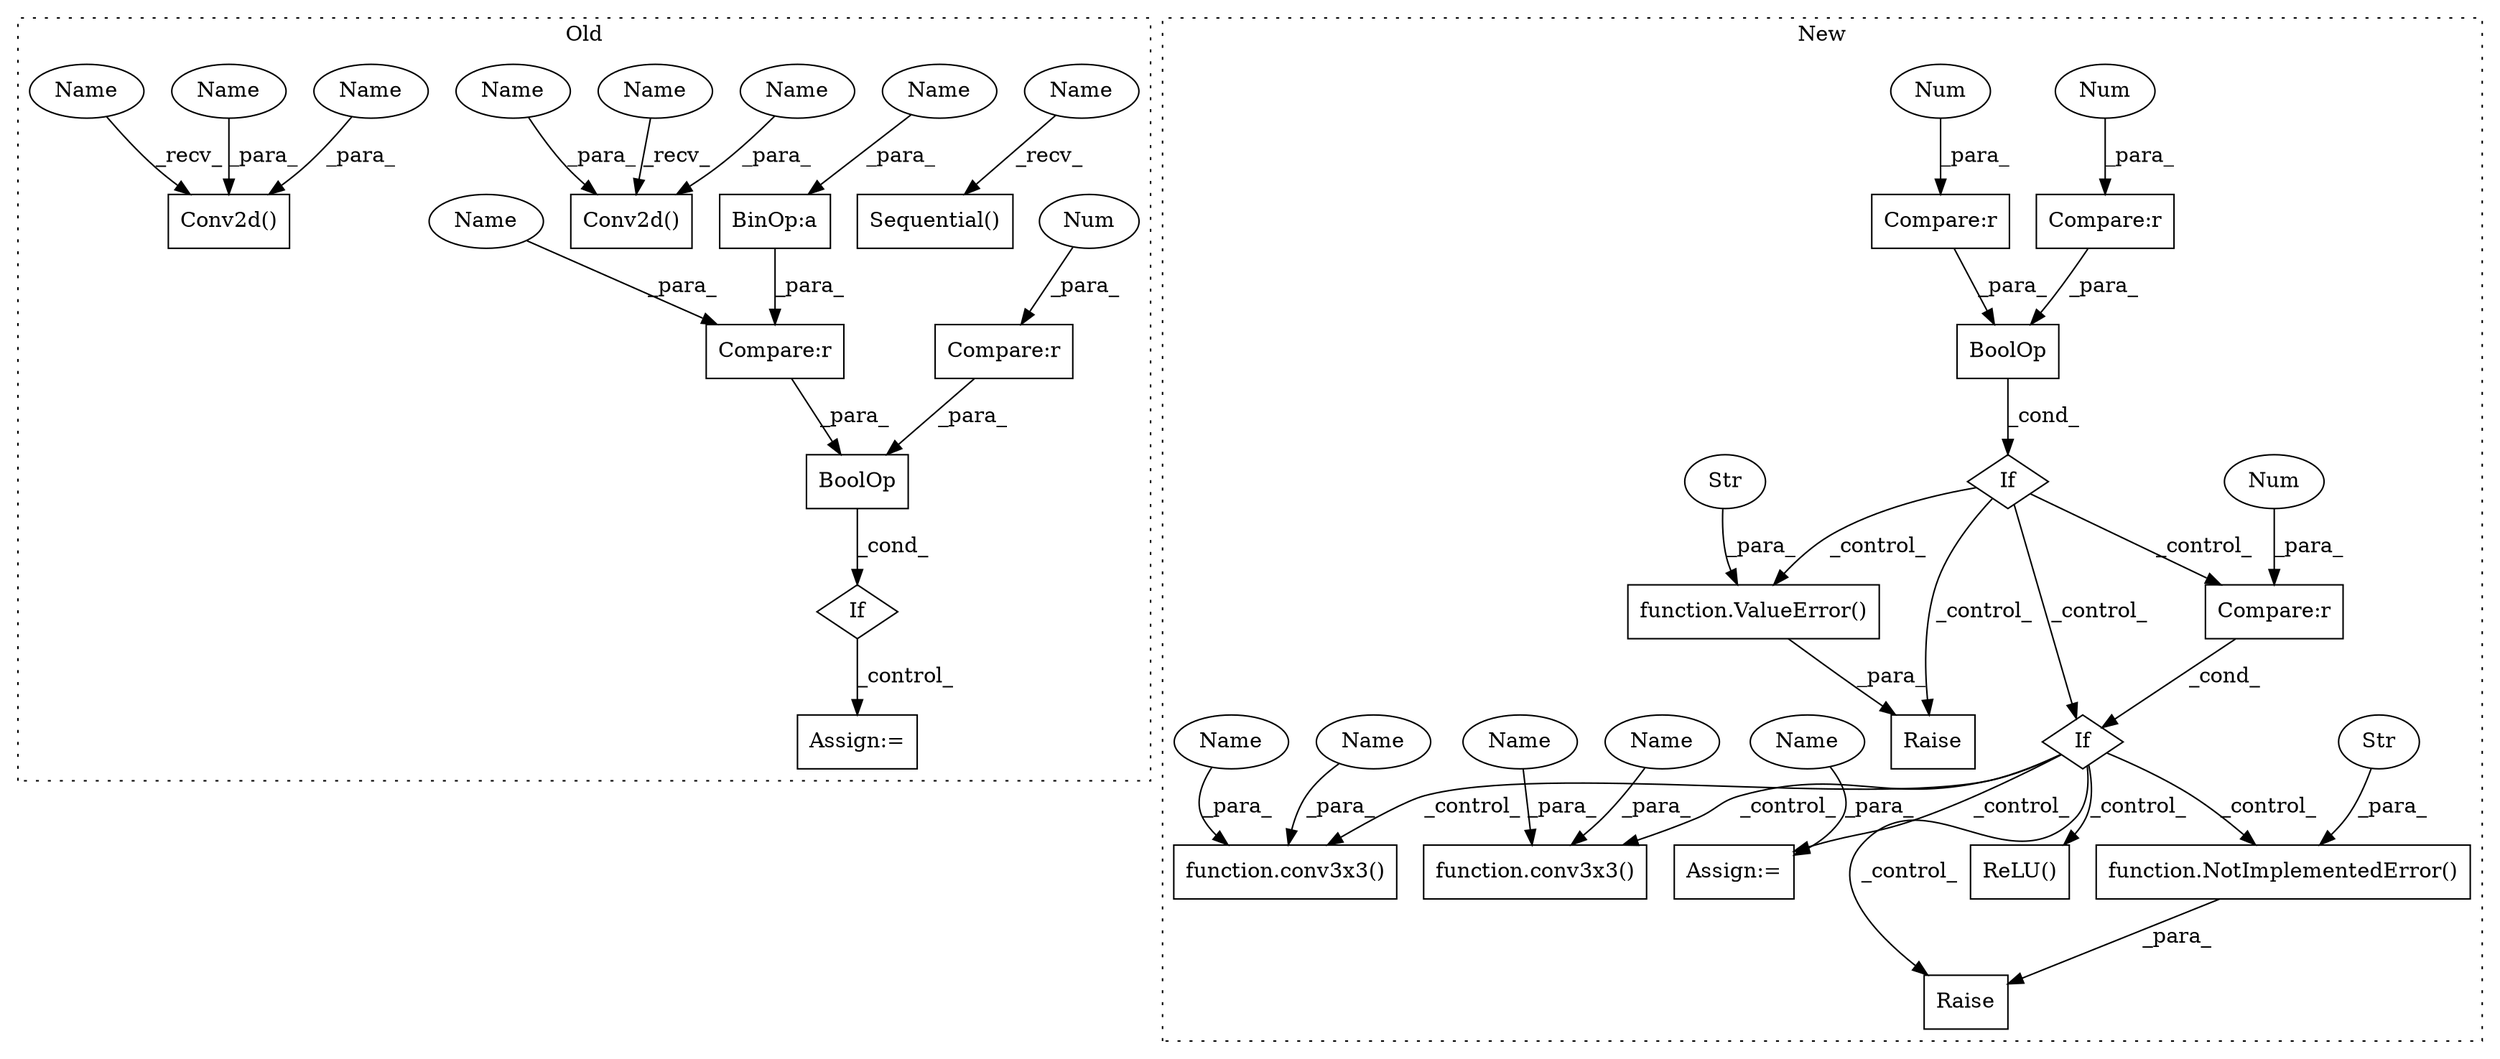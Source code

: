 digraph G {
subgraph cluster0 {
1 [label="If" a="96" s="780,834" l="3,14" shape="diamond"];
6 [label="Assign:=" a="68" s="861" l="3" shape="box"];
8 [label="BinOp:a" a="82" s="825" l="3" shape="box"];
11 [label="BoolOp" a="72" s="783" l="51" shape="box"];
18 [label="Compare:r" a="40" s="783" l="11" shape="box"];
19 [label="Num" a="76" s="793" l="1" shape="ellipse"];
20 [label="Compare:r" a="40" s="798" l="36" shape="box"];
23 [label="Conv2d()" a="75" s="470,497" l="10,54" shape="box"];
24 [label="Sequential()" a="75" s="756" l="15" shape="box"];
25 [label="Conv2d()" a="75" s="615,639" l="10,49" shape="box"];
35 [label="Name" a="87" s="756" l="2" shape="ellipse"];
36 [label="Name" a="87" s="470" l="2" shape="ellipse"];
37 [label="Name" a="87" s="615" l="2" shape="ellipse"];
38 [label="Name" a="87" s="798" l="9" shape="ellipse"];
39 [label="Name" a="87" s="480" l="9" shape="ellipse"];
40 [label="Name" a="87" s="828" l="6" shape="ellipse"];
41 [label="Name" a="87" s="625" l="6" shape="ellipse"];
42 [label="Name" a="87" s="633" l="6" shape="ellipse"];
43 [label="Name" a="87" s="491" l="6" shape="ellipse"];
label = "Old";
style="dotted";
}
subgraph cluster1 {
2 [label="function.NotImplementedError()" a="75" s="1237,1299" l="20,1" shape="box"];
3 [label="If" a="96" s="1202,1217" l="3,14" shape="diamond"];
4 [label="Compare:r" a="40" s="1205" l="12" shape="box"];
5 [label="Raise" a="91" s="1231" l="6" shape="box"];
7 [label="If" a="96" s="1074,1108" l="3,14" shape="diamond"];
9 [label="Str" a="66" s="1257" l="42" shape="ellipse"];
10 [label="BoolOp" a="72" s="1077" l="31" shape="box"];
12 [label="function.conv3x3()" a="75" s="1413,1445" l="8,1" shape="box"];
13 [label="Assign:=" a="68" s="1666" l="3" shape="box"];
14 [label="function.conv3x3()" a="75" s="1548,1570" l="8,1" shape="box"];
15 [label="Num" a="76" s="1216" l="1" shape="ellipse"];
16 [label="Compare:r" a="40" s="1077" l="11" shape="box"];
17 [label="Num" a="76" s="1087" l="1" shape="ellipse"];
21 [label="Compare:r" a="40" s="1092" l="16" shape="box"];
22 [label="Num" a="76" s="1106" l="2" shape="ellipse"];
26 [label="Raise" a="91" s="1122" l="6" shape="box"];
27 [label="ReLU()" a="75" s="1505" l="21" shape="box"];
28 [label="function.ValueError()" a="75" s="1128,1192" l="11,1" shape="box"];
29 [label="Str" a="66" s="1139" l="53" shape="ellipse"];
30 [label="Name" a="87" s="1439" l="6" shape="ellipse"];
31 [label="Name" a="87" s="1669" l="6" shape="ellipse"];
32 [label="Name" a="87" s="1556" l="6" shape="ellipse"];
33 [label="Name" a="87" s="1431" l="6" shape="ellipse"];
34 [label="Name" a="87" s="1564" l="6" shape="ellipse"];
label = "New";
style="dotted";
}
1 -> 6 [label="_control_"];
2 -> 5 [label="_para_"];
3 -> 2 [label="_control_"];
3 -> 13 [label="_control_"];
3 -> 5 [label="_control_"];
3 -> 14 [label="_control_"];
3 -> 12 [label="_control_"];
3 -> 27 [label="_control_"];
4 -> 3 [label="_cond_"];
7 -> 3 [label="_control_"];
7 -> 26 [label="_control_"];
7 -> 4 [label="_control_"];
7 -> 28 [label="_control_"];
8 -> 20 [label="_para_"];
9 -> 2 [label="_para_"];
10 -> 7 [label="_cond_"];
11 -> 1 [label="_cond_"];
15 -> 4 [label="_para_"];
16 -> 10 [label="_para_"];
17 -> 16 [label="_para_"];
18 -> 11 [label="_para_"];
19 -> 18 [label="_para_"];
20 -> 11 [label="_para_"];
21 -> 10 [label="_para_"];
22 -> 21 [label="_para_"];
28 -> 26 [label="_para_"];
29 -> 28 [label="_para_"];
30 -> 12 [label="_para_"];
31 -> 13 [label="_para_"];
32 -> 14 [label="_para_"];
33 -> 12 [label="_para_"];
34 -> 14 [label="_para_"];
35 -> 24 [label="_recv_"];
36 -> 23 [label="_recv_"];
37 -> 25 [label="_recv_"];
38 -> 20 [label="_para_"];
39 -> 23 [label="_para_"];
40 -> 8 [label="_para_"];
41 -> 25 [label="_para_"];
42 -> 25 [label="_para_"];
43 -> 23 [label="_para_"];
}